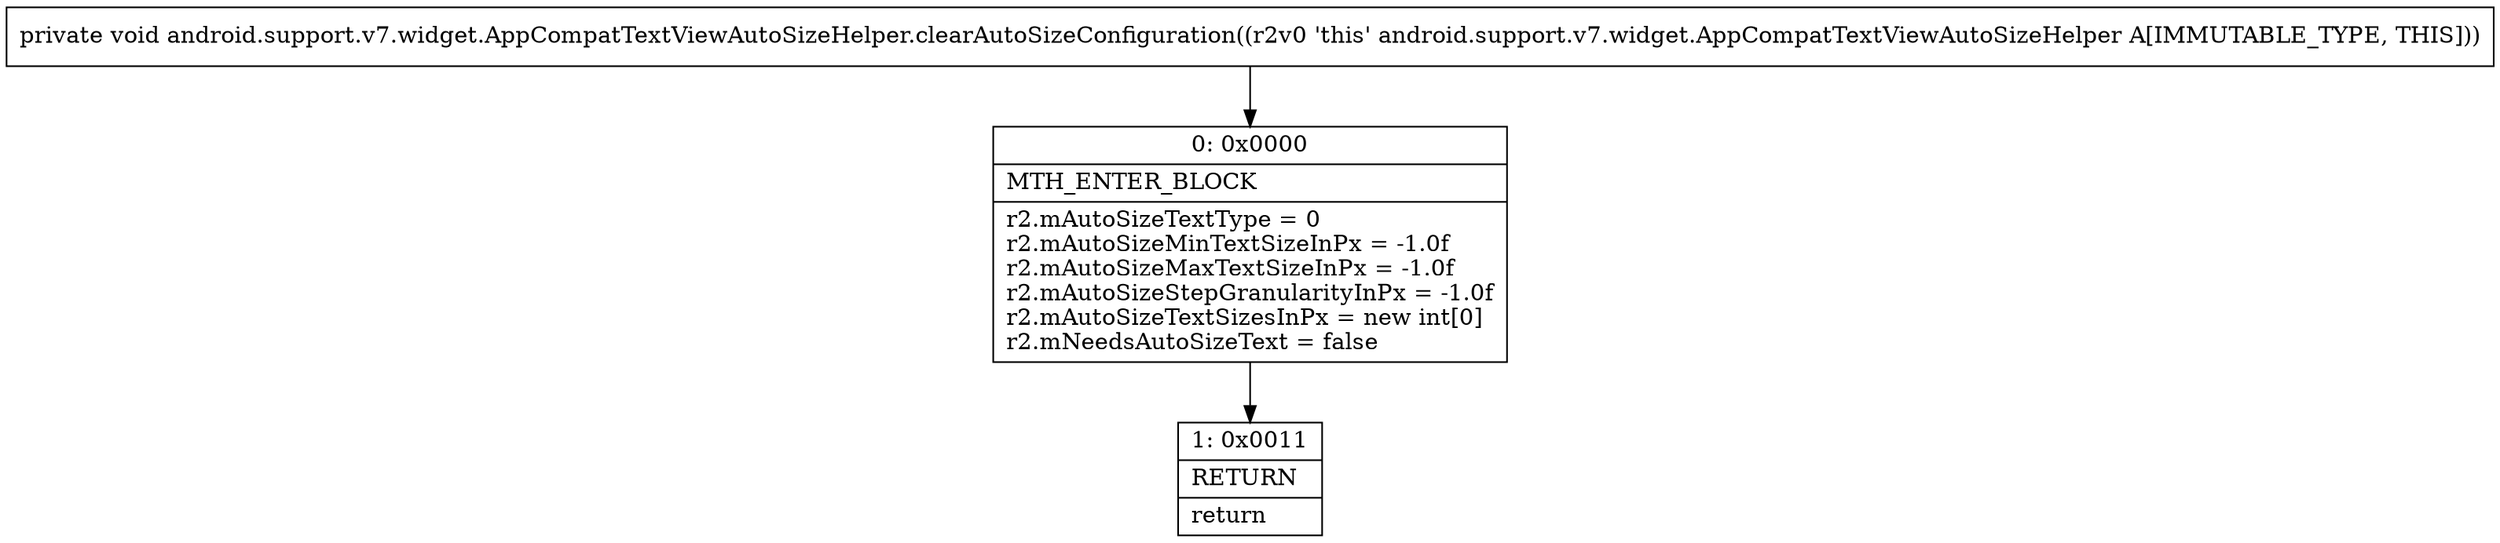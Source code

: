 digraph "CFG forandroid.support.v7.widget.AppCompatTextViewAutoSizeHelper.clearAutoSizeConfiguration()V" {
Node_0 [shape=record,label="{0\:\ 0x0000|MTH_ENTER_BLOCK\l|r2.mAutoSizeTextType = 0\lr2.mAutoSizeMinTextSizeInPx = \-1.0f\lr2.mAutoSizeMaxTextSizeInPx = \-1.0f\lr2.mAutoSizeStepGranularityInPx = \-1.0f\lr2.mAutoSizeTextSizesInPx = new int[0]\lr2.mNeedsAutoSizeText = false\l}"];
Node_1 [shape=record,label="{1\:\ 0x0011|RETURN\l|return\l}"];
MethodNode[shape=record,label="{private void android.support.v7.widget.AppCompatTextViewAutoSizeHelper.clearAutoSizeConfiguration((r2v0 'this' android.support.v7.widget.AppCompatTextViewAutoSizeHelper A[IMMUTABLE_TYPE, THIS])) }"];
MethodNode -> Node_0;
Node_0 -> Node_1;
}

